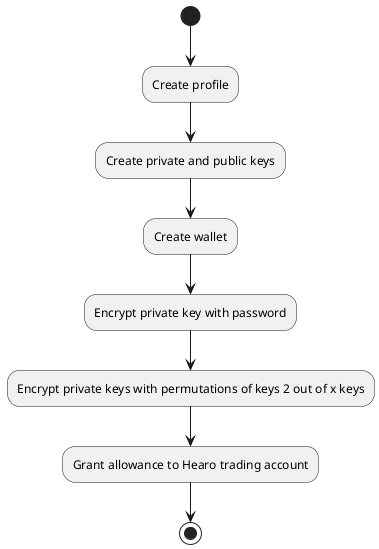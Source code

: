 @startuml User registration

skinparam monochrome true
skinparam backgroundColor transparent
skinparam classBackgroundColor transparent
skinparam style strictuml

(*) --> "Create profile"
--> "Create private and public keys"
--> "Create wallet"
--> "Encrypt private key with password"
--> "Encrypt private keys with permutations of keys 2 out of x keys"
--> "Grant allowance to Hearo trading account"
--> (*)

@enduml
